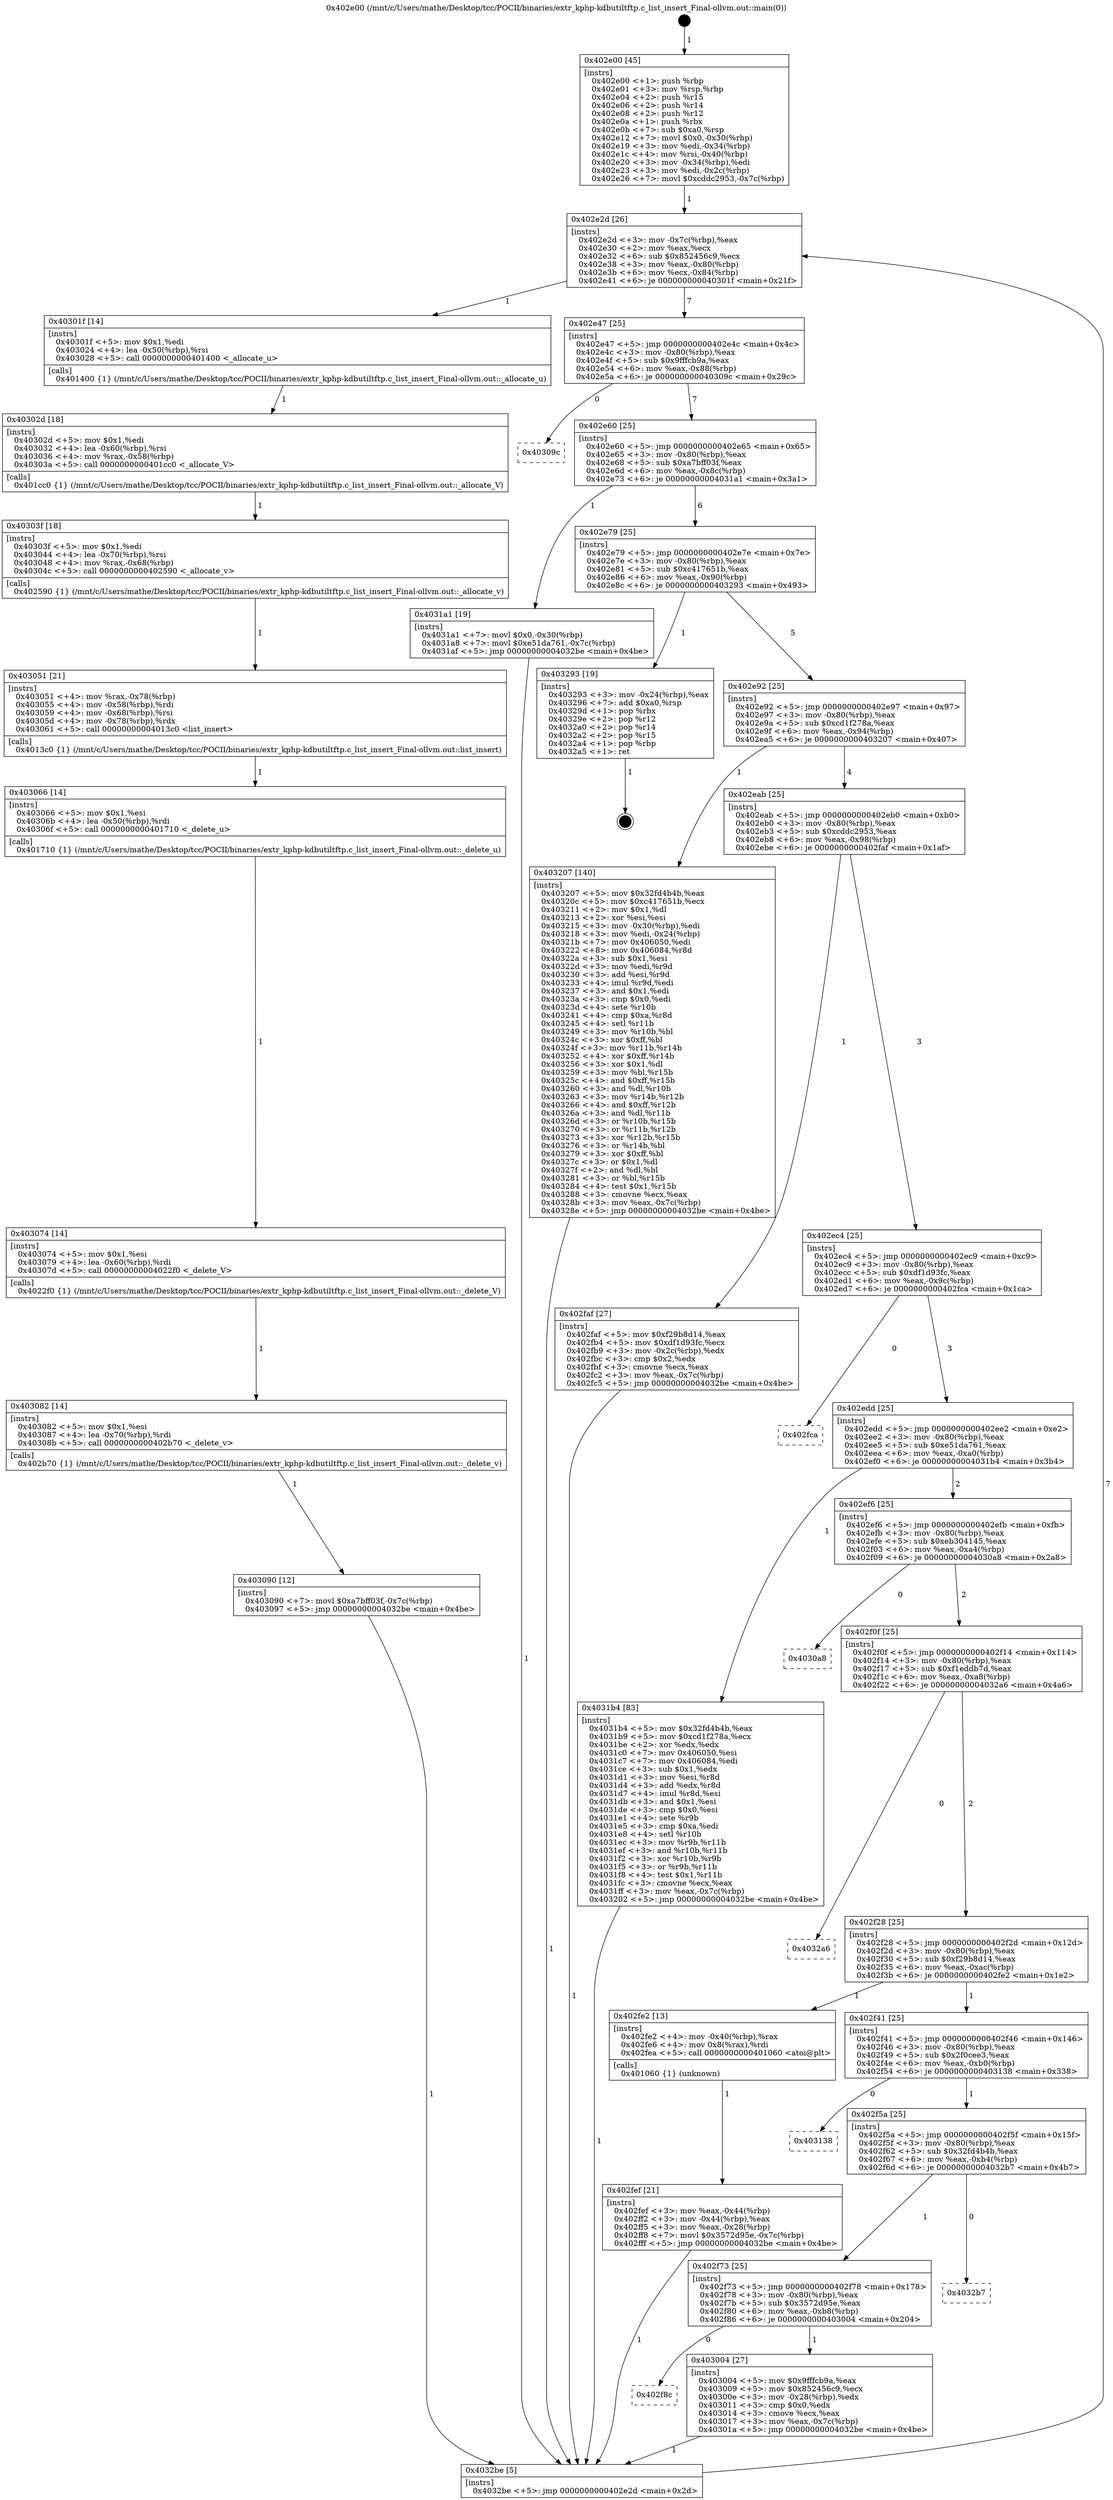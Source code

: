 digraph "0x402e00" {
  label = "0x402e00 (/mnt/c/Users/mathe/Desktop/tcc/POCII/binaries/extr_kphp-kdbutiltftp.c_list_insert_Final-ollvm.out::main(0))"
  labelloc = "t"
  node[shape=record]

  Entry [label="",width=0.3,height=0.3,shape=circle,fillcolor=black,style=filled]
  "0x402e2d" [label="{
     0x402e2d [26]\l
     | [instrs]\l
     &nbsp;&nbsp;0x402e2d \<+3\>: mov -0x7c(%rbp),%eax\l
     &nbsp;&nbsp;0x402e30 \<+2\>: mov %eax,%ecx\l
     &nbsp;&nbsp;0x402e32 \<+6\>: sub $0x852456c9,%ecx\l
     &nbsp;&nbsp;0x402e38 \<+3\>: mov %eax,-0x80(%rbp)\l
     &nbsp;&nbsp;0x402e3b \<+6\>: mov %ecx,-0x84(%rbp)\l
     &nbsp;&nbsp;0x402e41 \<+6\>: je 000000000040301f \<main+0x21f\>\l
  }"]
  "0x40301f" [label="{
     0x40301f [14]\l
     | [instrs]\l
     &nbsp;&nbsp;0x40301f \<+5\>: mov $0x1,%edi\l
     &nbsp;&nbsp;0x403024 \<+4\>: lea -0x50(%rbp),%rsi\l
     &nbsp;&nbsp;0x403028 \<+5\>: call 0000000000401400 \<_allocate_u\>\l
     | [calls]\l
     &nbsp;&nbsp;0x401400 \{1\} (/mnt/c/Users/mathe/Desktop/tcc/POCII/binaries/extr_kphp-kdbutiltftp.c_list_insert_Final-ollvm.out::_allocate_u)\l
  }"]
  "0x402e47" [label="{
     0x402e47 [25]\l
     | [instrs]\l
     &nbsp;&nbsp;0x402e47 \<+5\>: jmp 0000000000402e4c \<main+0x4c\>\l
     &nbsp;&nbsp;0x402e4c \<+3\>: mov -0x80(%rbp),%eax\l
     &nbsp;&nbsp;0x402e4f \<+5\>: sub $0x9fffcb9a,%eax\l
     &nbsp;&nbsp;0x402e54 \<+6\>: mov %eax,-0x88(%rbp)\l
     &nbsp;&nbsp;0x402e5a \<+6\>: je 000000000040309c \<main+0x29c\>\l
  }"]
  Exit [label="",width=0.3,height=0.3,shape=circle,fillcolor=black,style=filled,peripheries=2]
  "0x40309c" [label="{
     0x40309c\l
  }", style=dashed]
  "0x402e60" [label="{
     0x402e60 [25]\l
     | [instrs]\l
     &nbsp;&nbsp;0x402e60 \<+5\>: jmp 0000000000402e65 \<main+0x65\>\l
     &nbsp;&nbsp;0x402e65 \<+3\>: mov -0x80(%rbp),%eax\l
     &nbsp;&nbsp;0x402e68 \<+5\>: sub $0xa7bff03f,%eax\l
     &nbsp;&nbsp;0x402e6d \<+6\>: mov %eax,-0x8c(%rbp)\l
     &nbsp;&nbsp;0x402e73 \<+6\>: je 00000000004031a1 \<main+0x3a1\>\l
  }"]
  "0x403090" [label="{
     0x403090 [12]\l
     | [instrs]\l
     &nbsp;&nbsp;0x403090 \<+7\>: movl $0xa7bff03f,-0x7c(%rbp)\l
     &nbsp;&nbsp;0x403097 \<+5\>: jmp 00000000004032be \<main+0x4be\>\l
  }"]
  "0x4031a1" [label="{
     0x4031a1 [19]\l
     | [instrs]\l
     &nbsp;&nbsp;0x4031a1 \<+7\>: movl $0x0,-0x30(%rbp)\l
     &nbsp;&nbsp;0x4031a8 \<+7\>: movl $0xe51da761,-0x7c(%rbp)\l
     &nbsp;&nbsp;0x4031af \<+5\>: jmp 00000000004032be \<main+0x4be\>\l
  }"]
  "0x402e79" [label="{
     0x402e79 [25]\l
     | [instrs]\l
     &nbsp;&nbsp;0x402e79 \<+5\>: jmp 0000000000402e7e \<main+0x7e\>\l
     &nbsp;&nbsp;0x402e7e \<+3\>: mov -0x80(%rbp),%eax\l
     &nbsp;&nbsp;0x402e81 \<+5\>: sub $0xc417651b,%eax\l
     &nbsp;&nbsp;0x402e86 \<+6\>: mov %eax,-0x90(%rbp)\l
     &nbsp;&nbsp;0x402e8c \<+6\>: je 0000000000403293 \<main+0x493\>\l
  }"]
  "0x403082" [label="{
     0x403082 [14]\l
     | [instrs]\l
     &nbsp;&nbsp;0x403082 \<+5\>: mov $0x1,%esi\l
     &nbsp;&nbsp;0x403087 \<+4\>: lea -0x70(%rbp),%rdi\l
     &nbsp;&nbsp;0x40308b \<+5\>: call 0000000000402b70 \<_delete_v\>\l
     | [calls]\l
     &nbsp;&nbsp;0x402b70 \{1\} (/mnt/c/Users/mathe/Desktop/tcc/POCII/binaries/extr_kphp-kdbutiltftp.c_list_insert_Final-ollvm.out::_delete_v)\l
  }"]
  "0x403293" [label="{
     0x403293 [19]\l
     | [instrs]\l
     &nbsp;&nbsp;0x403293 \<+3\>: mov -0x24(%rbp),%eax\l
     &nbsp;&nbsp;0x403296 \<+7\>: add $0xa0,%rsp\l
     &nbsp;&nbsp;0x40329d \<+1\>: pop %rbx\l
     &nbsp;&nbsp;0x40329e \<+2\>: pop %r12\l
     &nbsp;&nbsp;0x4032a0 \<+2\>: pop %r14\l
     &nbsp;&nbsp;0x4032a2 \<+2\>: pop %r15\l
     &nbsp;&nbsp;0x4032a4 \<+1\>: pop %rbp\l
     &nbsp;&nbsp;0x4032a5 \<+1\>: ret\l
  }"]
  "0x402e92" [label="{
     0x402e92 [25]\l
     | [instrs]\l
     &nbsp;&nbsp;0x402e92 \<+5\>: jmp 0000000000402e97 \<main+0x97\>\l
     &nbsp;&nbsp;0x402e97 \<+3\>: mov -0x80(%rbp),%eax\l
     &nbsp;&nbsp;0x402e9a \<+5\>: sub $0xcd1f278a,%eax\l
     &nbsp;&nbsp;0x402e9f \<+6\>: mov %eax,-0x94(%rbp)\l
     &nbsp;&nbsp;0x402ea5 \<+6\>: je 0000000000403207 \<main+0x407\>\l
  }"]
  "0x403074" [label="{
     0x403074 [14]\l
     | [instrs]\l
     &nbsp;&nbsp;0x403074 \<+5\>: mov $0x1,%esi\l
     &nbsp;&nbsp;0x403079 \<+4\>: lea -0x60(%rbp),%rdi\l
     &nbsp;&nbsp;0x40307d \<+5\>: call 00000000004022f0 \<_delete_V\>\l
     | [calls]\l
     &nbsp;&nbsp;0x4022f0 \{1\} (/mnt/c/Users/mathe/Desktop/tcc/POCII/binaries/extr_kphp-kdbutiltftp.c_list_insert_Final-ollvm.out::_delete_V)\l
  }"]
  "0x403207" [label="{
     0x403207 [140]\l
     | [instrs]\l
     &nbsp;&nbsp;0x403207 \<+5\>: mov $0x32fd4b4b,%eax\l
     &nbsp;&nbsp;0x40320c \<+5\>: mov $0xc417651b,%ecx\l
     &nbsp;&nbsp;0x403211 \<+2\>: mov $0x1,%dl\l
     &nbsp;&nbsp;0x403213 \<+2\>: xor %esi,%esi\l
     &nbsp;&nbsp;0x403215 \<+3\>: mov -0x30(%rbp),%edi\l
     &nbsp;&nbsp;0x403218 \<+3\>: mov %edi,-0x24(%rbp)\l
     &nbsp;&nbsp;0x40321b \<+7\>: mov 0x406050,%edi\l
     &nbsp;&nbsp;0x403222 \<+8\>: mov 0x406084,%r8d\l
     &nbsp;&nbsp;0x40322a \<+3\>: sub $0x1,%esi\l
     &nbsp;&nbsp;0x40322d \<+3\>: mov %edi,%r9d\l
     &nbsp;&nbsp;0x403230 \<+3\>: add %esi,%r9d\l
     &nbsp;&nbsp;0x403233 \<+4\>: imul %r9d,%edi\l
     &nbsp;&nbsp;0x403237 \<+3\>: and $0x1,%edi\l
     &nbsp;&nbsp;0x40323a \<+3\>: cmp $0x0,%edi\l
     &nbsp;&nbsp;0x40323d \<+4\>: sete %r10b\l
     &nbsp;&nbsp;0x403241 \<+4\>: cmp $0xa,%r8d\l
     &nbsp;&nbsp;0x403245 \<+4\>: setl %r11b\l
     &nbsp;&nbsp;0x403249 \<+3\>: mov %r10b,%bl\l
     &nbsp;&nbsp;0x40324c \<+3\>: xor $0xff,%bl\l
     &nbsp;&nbsp;0x40324f \<+3\>: mov %r11b,%r14b\l
     &nbsp;&nbsp;0x403252 \<+4\>: xor $0xff,%r14b\l
     &nbsp;&nbsp;0x403256 \<+3\>: xor $0x1,%dl\l
     &nbsp;&nbsp;0x403259 \<+3\>: mov %bl,%r15b\l
     &nbsp;&nbsp;0x40325c \<+4\>: and $0xff,%r15b\l
     &nbsp;&nbsp;0x403260 \<+3\>: and %dl,%r10b\l
     &nbsp;&nbsp;0x403263 \<+3\>: mov %r14b,%r12b\l
     &nbsp;&nbsp;0x403266 \<+4\>: and $0xff,%r12b\l
     &nbsp;&nbsp;0x40326a \<+3\>: and %dl,%r11b\l
     &nbsp;&nbsp;0x40326d \<+3\>: or %r10b,%r15b\l
     &nbsp;&nbsp;0x403270 \<+3\>: or %r11b,%r12b\l
     &nbsp;&nbsp;0x403273 \<+3\>: xor %r12b,%r15b\l
     &nbsp;&nbsp;0x403276 \<+3\>: or %r14b,%bl\l
     &nbsp;&nbsp;0x403279 \<+3\>: xor $0xff,%bl\l
     &nbsp;&nbsp;0x40327c \<+3\>: or $0x1,%dl\l
     &nbsp;&nbsp;0x40327f \<+2\>: and %dl,%bl\l
     &nbsp;&nbsp;0x403281 \<+3\>: or %bl,%r15b\l
     &nbsp;&nbsp;0x403284 \<+4\>: test $0x1,%r15b\l
     &nbsp;&nbsp;0x403288 \<+3\>: cmovne %ecx,%eax\l
     &nbsp;&nbsp;0x40328b \<+3\>: mov %eax,-0x7c(%rbp)\l
     &nbsp;&nbsp;0x40328e \<+5\>: jmp 00000000004032be \<main+0x4be\>\l
  }"]
  "0x402eab" [label="{
     0x402eab [25]\l
     | [instrs]\l
     &nbsp;&nbsp;0x402eab \<+5\>: jmp 0000000000402eb0 \<main+0xb0\>\l
     &nbsp;&nbsp;0x402eb0 \<+3\>: mov -0x80(%rbp),%eax\l
     &nbsp;&nbsp;0x402eb3 \<+5\>: sub $0xcddc2953,%eax\l
     &nbsp;&nbsp;0x402eb8 \<+6\>: mov %eax,-0x98(%rbp)\l
     &nbsp;&nbsp;0x402ebe \<+6\>: je 0000000000402faf \<main+0x1af\>\l
  }"]
  "0x403066" [label="{
     0x403066 [14]\l
     | [instrs]\l
     &nbsp;&nbsp;0x403066 \<+5\>: mov $0x1,%esi\l
     &nbsp;&nbsp;0x40306b \<+4\>: lea -0x50(%rbp),%rdi\l
     &nbsp;&nbsp;0x40306f \<+5\>: call 0000000000401710 \<_delete_u\>\l
     | [calls]\l
     &nbsp;&nbsp;0x401710 \{1\} (/mnt/c/Users/mathe/Desktop/tcc/POCII/binaries/extr_kphp-kdbutiltftp.c_list_insert_Final-ollvm.out::_delete_u)\l
  }"]
  "0x402faf" [label="{
     0x402faf [27]\l
     | [instrs]\l
     &nbsp;&nbsp;0x402faf \<+5\>: mov $0xf29b8d14,%eax\l
     &nbsp;&nbsp;0x402fb4 \<+5\>: mov $0xdf1d93fc,%ecx\l
     &nbsp;&nbsp;0x402fb9 \<+3\>: mov -0x2c(%rbp),%edx\l
     &nbsp;&nbsp;0x402fbc \<+3\>: cmp $0x2,%edx\l
     &nbsp;&nbsp;0x402fbf \<+3\>: cmovne %ecx,%eax\l
     &nbsp;&nbsp;0x402fc2 \<+3\>: mov %eax,-0x7c(%rbp)\l
     &nbsp;&nbsp;0x402fc5 \<+5\>: jmp 00000000004032be \<main+0x4be\>\l
  }"]
  "0x402ec4" [label="{
     0x402ec4 [25]\l
     | [instrs]\l
     &nbsp;&nbsp;0x402ec4 \<+5\>: jmp 0000000000402ec9 \<main+0xc9\>\l
     &nbsp;&nbsp;0x402ec9 \<+3\>: mov -0x80(%rbp),%eax\l
     &nbsp;&nbsp;0x402ecc \<+5\>: sub $0xdf1d93fc,%eax\l
     &nbsp;&nbsp;0x402ed1 \<+6\>: mov %eax,-0x9c(%rbp)\l
     &nbsp;&nbsp;0x402ed7 \<+6\>: je 0000000000402fca \<main+0x1ca\>\l
  }"]
  "0x4032be" [label="{
     0x4032be [5]\l
     | [instrs]\l
     &nbsp;&nbsp;0x4032be \<+5\>: jmp 0000000000402e2d \<main+0x2d\>\l
  }"]
  "0x402e00" [label="{
     0x402e00 [45]\l
     | [instrs]\l
     &nbsp;&nbsp;0x402e00 \<+1\>: push %rbp\l
     &nbsp;&nbsp;0x402e01 \<+3\>: mov %rsp,%rbp\l
     &nbsp;&nbsp;0x402e04 \<+2\>: push %r15\l
     &nbsp;&nbsp;0x402e06 \<+2\>: push %r14\l
     &nbsp;&nbsp;0x402e08 \<+2\>: push %r12\l
     &nbsp;&nbsp;0x402e0a \<+1\>: push %rbx\l
     &nbsp;&nbsp;0x402e0b \<+7\>: sub $0xa0,%rsp\l
     &nbsp;&nbsp;0x402e12 \<+7\>: movl $0x0,-0x30(%rbp)\l
     &nbsp;&nbsp;0x402e19 \<+3\>: mov %edi,-0x34(%rbp)\l
     &nbsp;&nbsp;0x402e1c \<+4\>: mov %rsi,-0x40(%rbp)\l
     &nbsp;&nbsp;0x402e20 \<+3\>: mov -0x34(%rbp),%edi\l
     &nbsp;&nbsp;0x402e23 \<+3\>: mov %edi,-0x2c(%rbp)\l
     &nbsp;&nbsp;0x402e26 \<+7\>: movl $0xcddc2953,-0x7c(%rbp)\l
  }"]
  "0x403051" [label="{
     0x403051 [21]\l
     | [instrs]\l
     &nbsp;&nbsp;0x403051 \<+4\>: mov %rax,-0x78(%rbp)\l
     &nbsp;&nbsp;0x403055 \<+4\>: mov -0x58(%rbp),%rdi\l
     &nbsp;&nbsp;0x403059 \<+4\>: mov -0x68(%rbp),%rsi\l
     &nbsp;&nbsp;0x40305d \<+4\>: mov -0x78(%rbp),%rdx\l
     &nbsp;&nbsp;0x403061 \<+5\>: call 00000000004013c0 \<list_insert\>\l
     | [calls]\l
     &nbsp;&nbsp;0x4013c0 \{1\} (/mnt/c/Users/mathe/Desktop/tcc/POCII/binaries/extr_kphp-kdbutiltftp.c_list_insert_Final-ollvm.out::list_insert)\l
  }"]
  "0x402fca" [label="{
     0x402fca\l
  }", style=dashed]
  "0x402edd" [label="{
     0x402edd [25]\l
     | [instrs]\l
     &nbsp;&nbsp;0x402edd \<+5\>: jmp 0000000000402ee2 \<main+0xe2\>\l
     &nbsp;&nbsp;0x402ee2 \<+3\>: mov -0x80(%rbp),%eax\l
     &nbsp;&nbsp;0x402ee5 \<+5\>: sub $0xe51da761,%eax\l
     &nbsp;&nbsp;0x402eea \<+6\>: mov %eax,-0xa0(%rbp)\l
     &nbsp;&nbsp;0x402ef0 \<+6\>: je 00000000004031b4 \<main+0x3b4\>\l
  }"]
  "0x40303f" [label="{
     0x40303f [18]\l
     | [instrs]\l
     &nbsp;&nbsp;0x40303f \<+5\>: mov $0x1,%edi\l
     &nbsp;&nbsp;0x403044 \<+4\>: lea -0x70(%rbp),%rsi\l
     &nbsp;&nbsp;0x403048 \<+4\>: mov %rax,-0x68(%rbp)\l
     &nbsp;&nbsp;0x40304c \<+5\>: call 0000000000402590 \<_allocate_v\>\l
     | [calls]\l
     &nbsp;&nbsp;0x402590 \{1\} (/mnt/c/Users/mathe/Desktop/tcc/POCII/binaries/extr_kphp-kdbutiltftp.c_list_insert_Final-ollvm.out::_allocate_v)\l
  }"]
  "0x4031b4" [label="{
     0x4031b4 [83]\l
     | [instrs]\l
     &nbsp;&nbsp;0x4031b4 \<+5\>: mov $0x32fd4b4b,%eax\l
     &nbsp;&nbsp;0x4031b9 \<+5\>: mov $0xcd1f278a,%ecx\l
     &nbsp;&nbsp;0x4031be \<+2\>: xor %edx,%edx\l
     &nbsp;&nbsp;0x4031c0 \<+7\>: mov 0x406050,%esi\l
     &nbsp;&nbsp;0x4031c7 \<+7\>: mov 0x406084,%edi\l
     &nbsp;&nbsp;0x4031ce \<+3\>: sub $0x1,%edx\l
     &nbsp;&nbsp;0x4031d1 \<+3\>: mov %esi,%r8d\l
     &nbsp;&nbsp;0x4031d4 \<+3\>: add %edx,%r8d\l
     &nbsp;&nbsp;0x4031d7 \<+4\>: imul %r8d,%esi\l
     &nbsp;&nbsp;0x4031db \<+3\>: and $0x1,%esi\l
     &nbsp;&nbsp;0x4031de \<+3\>: cmp $0x0,%esi\l
     &nbsp;&nbsp;0x4031e1 \<+4\>: sete %r9b\l
     &nbsp;&nbsp;0x4031e5 \<+3\>: cmp $0xa,%edi\l
     &nbsp;&nbsp;0x4031e8 \<+4\>: setl %r10b\l
     &nbsp;&nbsp;0x4031ec \<+3\>: mov %r9b,%r11b\l
     &nbsp;&nbsp;0x4031ef \<+3\>: and %r10b,%r11b\l
     &nbsp;&nbsp;0x4031f2 \<+3\>: xor %r10b,%r9b\l
     &nbsp;&nbsp;0x4031f5 \<+3\>: or %r9b,%r11b\l
     &nbsp;&nbsp;0x4031f8 \<+4\>: test $0x1,%r11b\l
     &nbsp;&nbsp;0x4031fc \<+3\>: cmovne %ecx,%eax\l
     &nbsp;&nbsp;0x4031ff \<+3\>: mov %eax,-0x7c(%rbp)\l
     &nbsp;&nbsp;0x403202 \<+5\>: jmp 00000000004032be \<main+0x4be\>\l
  }"]
  "0x402ef6" [label="{
     0x402ef6 [25]\l
     | [instrs]\l
     &nbsp;&nbsp;0x402ef6 \<+5\>: jmp 0000000000402efb \<main+0xfb\>\l
     &nbsp;&nbsp;0x402efb \<+3\>: mov -0x80(%rbp),%eax\l
     &nbsp;&nbsp;0x402efe \<+5\>: sub $0xeb304145,%eax\l
     &nbsp;&nbsp;0x402f03 \<+6\>: mov %eax,-0xa4(%rbp)\l
     &nbsp;&nbsp;0x402f09 \<+6\>: je 00000000004030a8 \<main+0x2a8\>\l
  }"]
  "0x40302d" [label="{
     0x40302d [18]\l
     | [instrs]\l
     &nbsp;&nbsp;0x40302d \<+5\>: mov $0x1,%edi\l
     &nbsp;&nbsp;0x403032 \<+4\>: lea -0x60(%rbp),%rsi\l
     &nbsp;&nbsp;0x403036 \<+4\>: mov %rax,-0x58(%rbp)\l
     &nbsp;&nbsp;0x40303a \<+5\>: call 0000000000401cc0 \<_allocate_V\>\l
     | [calls]\l
     &nbsp;&nbsp;0x401cc0 \{1\} (/mnt/c/Users/mathe/Desktop/tcc/POCII/binaries/extr_kphp-kdbutiltftp.c_list_insert_Final-ollvm.out::_allocate_V)\l
  }"]
  "0x4030a8" [label="{
     0x4030a8\l
  }", style=dashed]
  "0x402f0f" [label="{
     0x402f0f [25]\l
     | [instrs]\l
     &nbsp;&nbsp;0x402f0f \<+5\>: jmp 0000000000402f14 \<main+0x114\>\l
     &nbsp;&nbsp;0x402f14 \<+3\>: mov -0x80(%rbp),%eax\l
     &nbsp;&nbsp;0x402f17 \<+5\>: sub $0xf1eddb7d,%eax\l
     &nbsp;&nbsp;0x402f1c \<+6\>: mov %eax,-0xa8(%rbp)\l
     &nbsp;&nbsp;0x402f22 \<+6\>: je 00000000004032a6 \<main+0x4a6\>\l
  }"]
  "0x402f8c" [label="{
     0x402f8c\l
  }", style=dashed]
  "0x4032a6" [label="{
     0x4032a6\l
  }", style=dashed]
  "0x402f28" [label="{
     0x402f28 [25]\l
     | [instrs]\l
     &nbsp;&nbsp;0x402f28 \<+5\>: jmp 0000000000402f2d \<main+0x12d\>\l
     &nbsp;&nbsp;0x402f2d \<+3\>: mov -0x80(%rbp),%eax\l
     &nbsp;&nbsp;0x402f30 \<+5\>: sub $0xf29b8d14,%eax\l
     &nbsp;&nbsp;0x402f35 \<+6\>: mov %eax,-0xac(%rbp)\l
     &nbsp;&nbsp;0x402f3b \<+6\>: je 0000000000402fe2 \<main+0x1e2\>\l
  }"]
  "0x403004" [label="{
     0x403004 [27]\l
     | [instrs]\l
     &nbsp;&nbsp;0x403004 \<+5\>: mov $0x9fffcb9a,%eax\l
     &nbsp;&nbsp;0x403009 \<+5\>: mov $0x852456c9,%ecx\l
     &nbsp;&nbsp;0x40300e \<+3\>: mov -0x28(%rbp),%edx\l
     &nbsp;&nbsp;0x403011 \<+3\>: cmp $0x0,%edx\l
     &nbsp;&nbsp;0x403014 \<+3\>: cmove %ecx,%eax\l
     &nbsp;&nbsp;0x403017 \<+3\>: mov %eax,-0x7c(%rbp)\l
     &nbsp;&nbsp;0x40301a \<+5\>: jmp 00000000004032be \<main+0x4be\>\l
  }"]
  "0x402fe2" [label="{
     0x402fe2 [13]\l
     | [instrs]\l
     &nbsp;&nbsp;0x402fe2 \<+4\>: mov -0x40(%rbp),%rax\l
     &nbsp;&nbsp;0x402fe6 \<+4\>: mov 0x8(%rax),%rdi\l
     &nbsp;&nbsp;0x402fea \<+5\>: call 0000000000401060 \<atoi@plt\>\l
     | [calls]\l
     &nbsp;&nbsp;0x401060 \{1\} (unknown)\l
  }"]
  "0x402f41" [label="{
     0x402f41 [25]\l
     | [instrs]\l
     &nbsp;&nbsp;0x402f41 \<+5\>: jmp 0000000000402f46 \<main+0x146\>\l
     &nbsp;&nbsp;0x402f46 \<+3\>: mov -0x80(%rbp),%eax\l
     &nbsp;&nbsp;0x402f49 \<+5\>: sub $0x2f0cee3,%eax\l
     &nbsp;&nbsp;0x402f4e \<+6\>: mov %eax,-0xb0(%rbp)\l
     &nbsp;&nbsp;0x402f54 \<+6\>: je 0000000000403138 \<main+0x338\>\l
  }"]
  "0x402fef" [label="{
     0x402fef [21]\l
     | [instrs]\l
     &nbsp;&nbsp;0x402fef \<+3\>: mov %eax,-0x44(%rbp)\l
     &nbsp;&nbsp;0x402ff2 \<+3\>: mov -0x44(%rbp),%eax\l
     &nbsp;&nbsp;0x402ff5 \<+3\>: mov %eax,-0x28(%rbp)\l
     &nbsp;&nbsp;0x402ff8 \<+7\>: movl $0x3572d95e,-0x7c(%rbp)\l
     &nbsp;&nbsp;0x402fff \<+5\>: jmp 00000000004032be \<main+0x4be\>\l
  }"]
  "0x402f73" [label="{
     0x402f73 [25]\l
     | [instrs]\l
     &nbsp;&nbsp;0x402f73 \<+5\>: jmp 0000000000402f78 \<main+0x178\>\l
     &nbsp;&nbsp;0x402f78 \<+3\>: mov -0x80(%rbp),%eax\l
     &nbsp;&nbsp;0x402f7b \<+5\>: sub $0x3572d95e,%eax\l
     &nbsp;&nbsp;0x402f80 \<+6\>: mov %eax,-0xb8(%rbp)\l
     &nbsp;&nbsp;0x402f86 \<+6\>: je 0000000000403004 \<main+0x204\>\l
  }"]
  "0x403138" [label="{
     0x403138\l
  }", style=dashed]
  "0x402f5a" [label="{
     0x402f5a [25]\l
     | [instrs]\l
     &nbsp;&nbsp;0x402f5a \<+5\>: jmp 0000000000402f5f \<main+0x15f\>\l
     &nbsp;&nbsp;0x402f5f \<+3\>: mov -0x80(%rbp),%eax\l
     &nbsp;&nbsp;0x402f62 \<+5\>: sub $0x32fd4b4b,%eax\l
     &nbsp;&nbsp;0x402f67 \<+6\>: mov %eax,-0xb4(%rbp)\l
     &nbsp;&nbsp;0x402f6d \<+6\>: je 00000000004032b7 \<main+0x4b7\>\l
  }"]
  "0x4032b7" [label="{
     0x4032b7\l
  }", style=dashed]
  Entry -> "0x402e00" [label=" 1"]
  "0x402e2d" -> "0x40301f" [label=" 1"]
  "0x402e2d" -> "0x402e47" [label=" 7"]
  "0x403293" -> Exit [label=" 1"]
  "0x402e47" -> "0x40309c" [label=" 0"]
  "0x402e47" -> "0x402e60" [label=" 7"]
  "0x403207" -> "0x4032be" [label=" 1"]
  "0x402e60" -> "0x4031a1" [label=" 1"]
  "0x402e60" -> "0x402e79" [label=" 6"]
  "0x4031b4" -> "0x4032be" [label=" 1"]
  "0x402e79" -> "0x403293" [label=" 1"]
  "0x402e79" -> "0x402e92" [label=" 5"]
  "0x4031a1" -> "0x4032be" [label=" 1"]
  "0x402e92" -> "0x403207" [label=" 1"]
  "0x402e92" -> "0x402eab" [label=" 4"]
  "0x403090" -> "0x4032be" [label=" 1"]
  "0x402eab" -> "0x402faf" [label=" 1"]
  "0x402eab" -> "0x402ec4" [label=" 3"]
  "0x402faf" -> "0x4032be" [label=" 1"]
  "0x402e00" -> "0x402e2d" [label=" 1"]
  "0x4032be" -> "0x402e2d" [label=" 7"]
  "0x403082" -> "0x403090" [label=" 1"]
  "0x402ec4" -> "0x402fca" [label=" 0"]
  "0x402ec4" -> "0x402edd" [label=" 3"]
  "0x403074" -> "0x403082" [label=" 1"]
  "0x402edd" -> "0x4031b4" [label=" 1"]
  "0x402edd" -> "0x402ef6" [label=" 2"]
  "0x403066" -> "0x403074" [label=" 1"]
  "0x402ef6" -> "0x4030a8" [label=" 0"]
  "0x402ef6" -> "0x402f0f" [label=" 2"]
  "0x403051" -> "0x403066" [label=" 1"]
  "0x402f0f" -> "0x4032a6" [label=" 0"]
  "0x402f0f" -> "0x402f28" [label=" 2"]
  "0x40303f" -> "0x403051" [label=" 1"]
  "0x402f28" -> "0x402fe2" [label=" 1"]
  "0x402f28" -> "0x402f41" [label=" 1"]
  "0x402fe2" -> "0x402fef" [label=" 1"]
  "0x402fef" -> "0x4032be" [label=" 1"]
  "0x40302d" -> "0x40303f" [label=" 1"]
  "0x402f41" -> "0x403138" [label=" 0"]
  "0x402f41" -> "0x402f5a" [label=" 1"]
  "0x403004" -> "0x4032be" [label=" 1"]
  "0x402f5a" -> "0x4032b7" [label=" 0"]
  "0x402f5a" -> "0x402f73" [label=" 1"]
  "0x40301f" -> "0x40302d" [label=" 1"]
  "0x402f73" -> "0x403004" [label=" 1"]
  "0x402f73" -> "0x402f8c" [label=" 0"]
}
